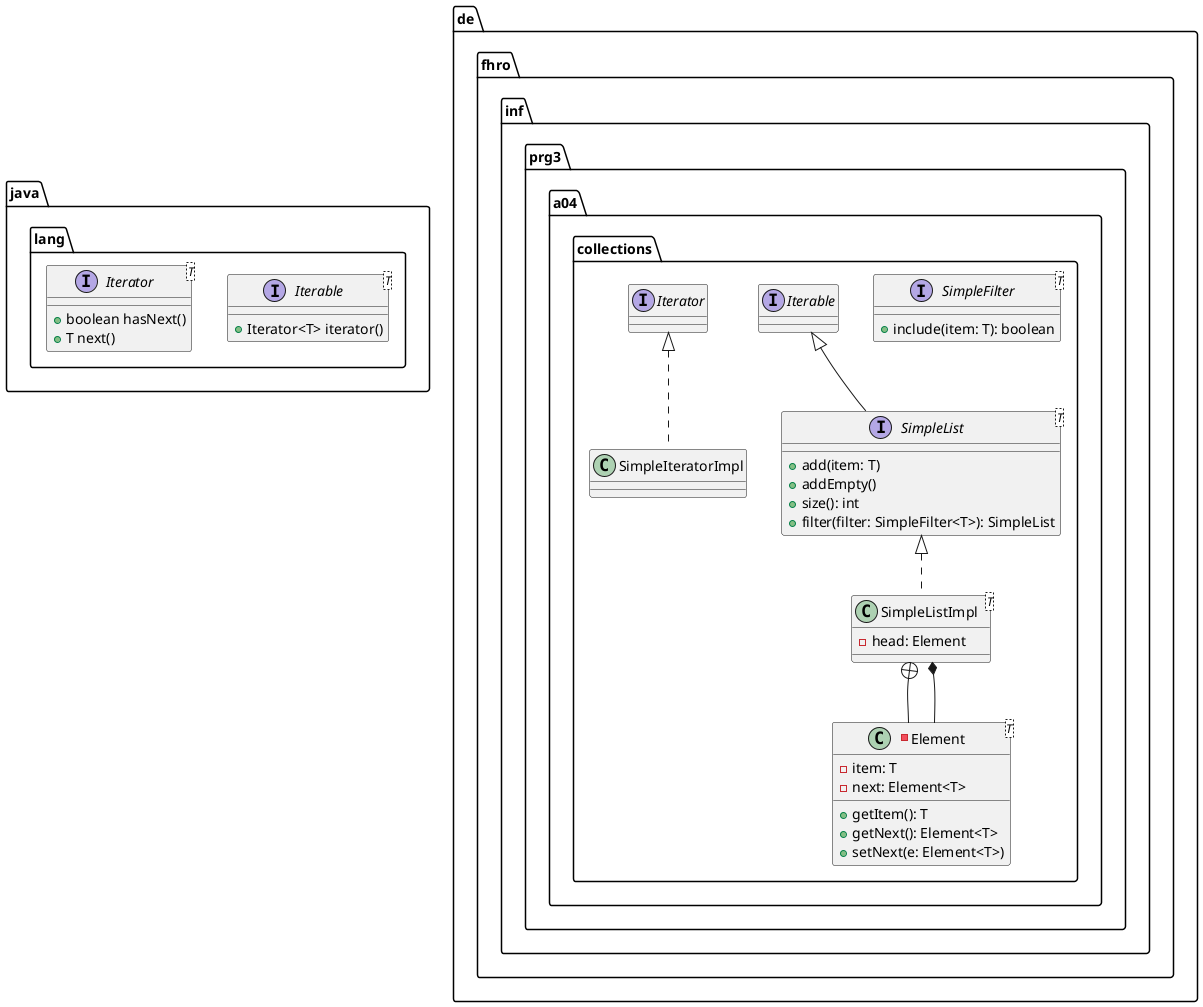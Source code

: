 @startuml
package java.lang {
    
    interface Iterable<T> {
        +Iterator<T> iterator()
    }

    interface Iterator<T> {
        +boolean hasNext()
        +T next()
    }
}

package de.fhro.inf.prg3.a04.collections {
        interface SimpleFilter<T> {
            +include(item: T): boolean
        }

        interface SimpleList<T> extends Iterable {
            +add(item: T)
            +addEmpty()
            +size(): int
            +filter(filter: SimpleFilter<T>): SimpleList
        }

        class SimpleListImpl<T> implements SimpleList {
           -head: Element
        }

        class SimpleIteratorImpl implements Iterator {
        }

        -class Element<T> {
            -item: T
            -next: Element<T>
    
            +getItem(): T
            +getNext(): Element<T>
            +setNext(e: Element<T>)
        }

        SimpleListImpl +-- Element
        Element --* SimpleListImpl
    }
@enduml